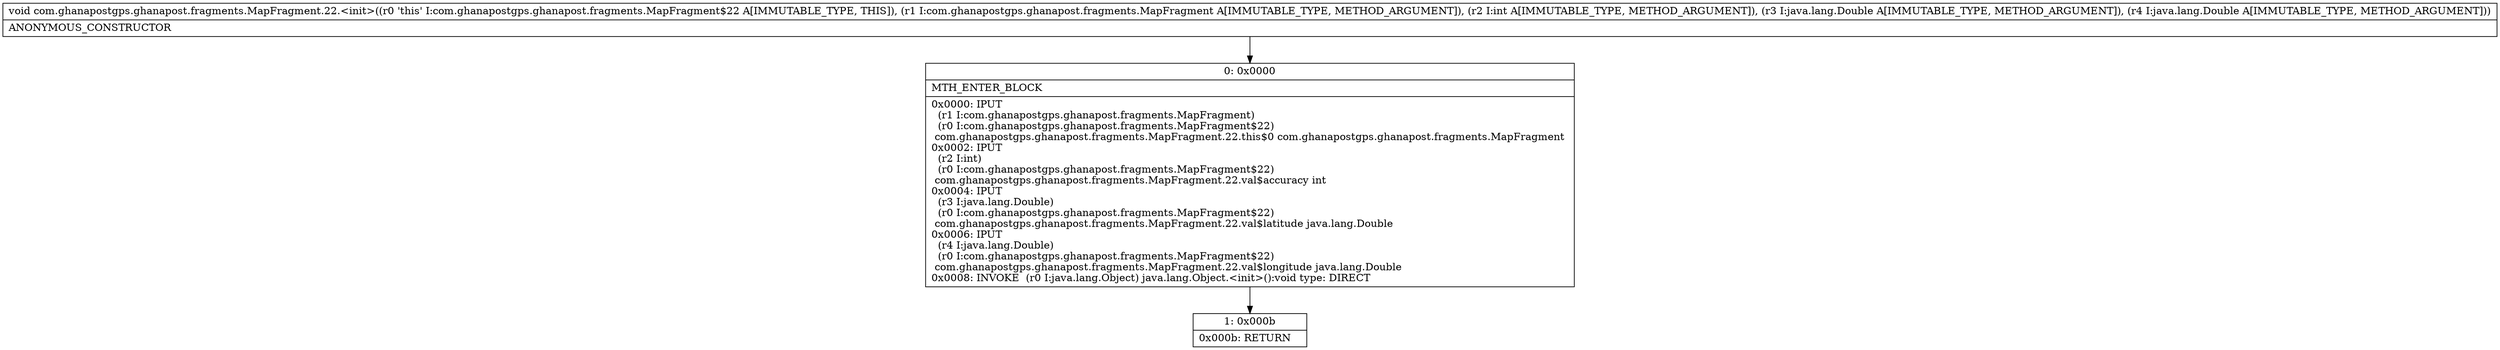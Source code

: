 digraph "CFG forcom.ghanapostgps.ghanapost.fragments.MapFragment.22.\<init\>(Lcom\/ghanapostgps\/ghanapost\/fragments\/MapFragment;ILjava\/lang\/Double;Ljava\/lang\/Double;)V" {
Node_0 [shape=record,label="{0\:\ 0x0000|MTH_ENTER_BLOCK\l|0x0000: IPUT  \l  (r1 I:com.ghanapostgps.ghanapost.fragments.MapFragment)\l  (r0 I:com.ghanapostgps.ghanapost.fragments.MapFragment$22)\l com.ghanapostgps.ghanapost.fragments.MapFragment.22.this$0 com.ghanapostgps.ghanapost.fragments.MapFragment \l0x0002: IPUT  \l  (r2 I:int)\l  (r0 I:com.ghanapostgps.ghanapost.fragments.MapFragment$22)\l com.ghanapostgps.ghanapost.fragments.MapFragment.22.val$accuracy int \l0x0004: IPUT  \l  (r3 I:java.lang.Double)\l  (r0 I:com.ghanapostgps.ghanapost.fragments.MapFragment$22)\l com.ghanapostgps.ghanapost.fragments.MapFragment.22.val$latitude java.lang.Double \l0x0006: IPUT  \l  (r4 I:java.lang.Double)\l  (r0 I:com.ghanapostgps.ghanapost.fragments.MapFragment$22)\l com.ghanapostgps.ghanapost.fragments.MapFragment.22.val$longitude java.lang.Double \l0x0008: INVOKE  (r0 I:java.lang.Object) java.lang.Object.\<init\>():void type: DIRECT \l}"];
Node_1 [shape=record,label="{1\:\ 0x000b|0x000b: RETURN   \l}"];
MethodNode[shape=record,label="{void com.ghanapostgps.ghanapost.fragments.MapFragment.22.\<init\>((r0 'this' I:com.ghanapostgps.ghanapost.fragments.MapFragment$22 A[IMMUTABLE_TYPE, THIS]), (r1 I:com.ghanapostgps.ghanapost.fragments.MapFragment A[IMMUTABLE_TYPE, METHOD_ARGUMENT]), (r2 I:int A[IMMUTABLE_TYPE, METHOD_ARGUMENT]), (r3 I:java.lang.Double A[IMMUTABLE_TYPE, METHOD_ARGUMENT]), (r4 I:java.lang.Double A[IMMUTABLE_TYPE, METHOD_ARGUMENT]))  | ANONYMOUS_CONSTRUCTOR\l}"];
MethodNode -> Node_0;
Node_0 -> Node_1;
}


